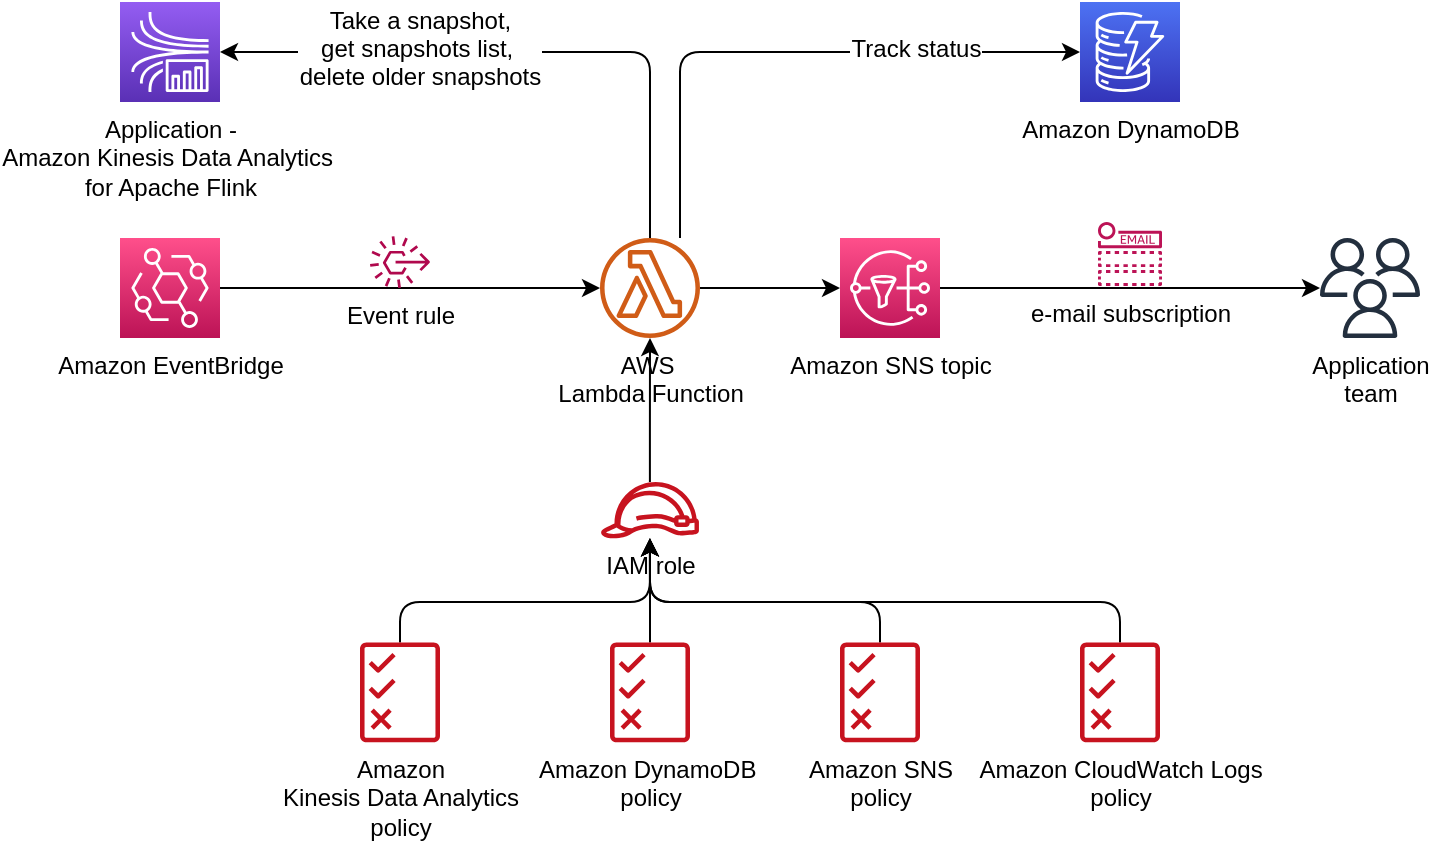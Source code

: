 <mxfile version="16.1.2" type="device" pages="2"><diagram id="m4XdVcac0G3clcdQx-uD" name="architecture"><mxGraphModel dx="1106" dy="832" grid="1" gridSize="10" guides="1" tooltips="1" connect="1" arrows="1" fold="1" page="1" pageScale="1" pageWidth="850" pageHeight="1100" math="0" shadow="0"><root><mxCell id="0"/><mxCell id="1" parent="0"/><mxCell id="t0OdAdPiHJrXI-z9unOB-5" style="edgeStyle=orthogonalEdgeStyle;rounded=1;orthogonalLoop=1;jettySize=auto;html=1;fontSize=12;fontColor=#000000;startArrow=classic;startFill=1;endArrow=none;endFill=0;" edge="1" parent="1" source="O7aHfixGQ-sFkkfZ2vFo-2" target="O7aHfixGQ-sFkkfZ2vFo-8"><mxGeometry relative="1" as="geometry"><Array as="points"><mxPoint x="345" y="500"/><mxPoint x="220" y="500"/></Array></mxGeometry></mxCell><mxCell id="t0OdAdPiHJrXI-z9unOB-6" style="edgeStyle=orthogonalEdgeStyle;rounded=1;orthogonalLoop=1;jettySize=auto;html=1;fontSize=12;fontColor=#000000;" edge="1" parent="1" source="O7aHfixGQ-sFkkfZ2vFo-2" target="O7aHfixGQ-sFkkfZ2vFo-16"><mxGeometry relative="1" as="geometry"/></mxCell><mxCell id="O7aHfixGQ-sFkkfZ2vFo-2" value="IAM role" style="outlineConnect=0;fontColor=#000000;gradientColor=none;fillColor=#C7131F;strokeColor=none;dashed=0;verticalLabelPosition=bottom;verticalAlign=top;align=center;html=1;fontSize=12;fontStyle=0;aspect=fixed;pointerEvents=1;shape=mxgraph.aws4.role;" parent="1" vertex="1"><mxGeometry x="320" y="440" width="50" height="28.18" as="geometry"/></mxCell><mxCell id="t0OdAdPiHJrXI-z9unOB-9" style="edgeStyle=orthogonalEdgeStyle;rounded=1;orthogonalLoop=1;jettySize=auto;html=1;fontSize=12;fontColor=#000000;" edge="1" parent="1" source="O7aHfixGQ-sFkkfZ2vFo-4" target="O7aHfixGQ-sFkkfZ2vFo-2"><mxGeometry relative="1" as="geometry"><Array as="points"><mxPoint x="460" y="500"/><mxPoint x="345" y="500"/></Array></mxGeometry></mxCell><mxCell id="O7aHfixGQ-sFkkfZ2vFo-4" value="Amazon SNS &lt;br&gt;policy" style="outlineConnect=0;fontColor=#000000;gradientColor=none;fillColor=#C7131F;strokeColor=none;dashed=0;verticalLabelPosition=bottom;verticalAlign=top;align=center;html=1;fontSize=12;fontStyle=0;aspect=fixed;pointerEvents=1;shape=mxgraph.aws4.permissions;" parent="1" vertex="1"><mxGeometry x="440" y="520" width="40" height="50.32" as="geometry"/></mxCell><mxCell id="t0OdAdPiHJrXI-z9unOB-8" style="edgeStyle=orthogonalEdgeStyle;rounded=1;orthogonalLoop=1;jettySize=auto;html=1;fontSize=12;fontColor=#000000;" edge="1" parent="1" source="O7aHfixGQ-sFkkfZ2vFo-6" target="O7aHfixGQ-sFkkfZ2vFo-2"><mxGeometry relative="1" as="geometry"/></mxCell><mxCell id="O7aHfixGQ-sFkkfZ2vFo-6" value="Amazon DynamoDB&amp;nbsp;&lt;br&gt;policy" style="outlineConnect=0;fontColor=#000000;gradientColor=none;fillColor=#C7131F;strokeColor=none;dashed=0;verticalLabelPosition=bottom;verticalAlign=top;align=center;html=1;fontSize=12;fontStyle=0;aspect=fixed;pointerEvents=1;shape=mxgraph.aws4.permissions;" parent="1" vertex="1"><mxGeometry x="325" y="520" width="40" height="50.32" as="geometry"/></mxCell><mxCell id="O7aHfixGQ-sFkkfZ2vFo-8" value="Amazon &lt;br&gt;Kinesis Data Analytics&lt;br&gt;policy" style="outlineConnect=0;fontColor=#000000;gradientColor=none;fillColor=#C7131F;strokeColor=none;dashed=0;verticalLabelPosition=bottom;verticalAlign=top;align=center;html=1;fontSize=12;fontStyle=0;aspect=fixed;pointerEvents=1;shape=mxgraph.aws4.permissions;" parent="1" vertex="1"><mxGeometry x="200" y="520" width="40" height="50.32" as="geometry"/></mxCell><mxCell id="O7aHfixGQ-sFkkfZ2vFo-9" value="Application - &lt;br&gt;Amazon Kinesis Data Analytics&amp;nbsp;&lt;br&gt;for Apache Flink" style="outlineConnect=0;fontColor=#000000;gradientColor=#945DF2;gradientDirection=north;fillColor=#5A30B5;strokeColor=#ffffff;dashed=0;verticalLabelPosition=bottom;verticalAlign=top;align=center;html=1;fontSize=12;fontStyle=0;aspect=fixed;shape=mxgraph.aws4.resourceIcon;resIcon=mxgraph.aws4.kinesis_data_analytics;" parent="1" vertex="1"><mxGeometry x="80" y="200" width="50" height="50" as="geometry"/></mxCell><mxCell id="O7aHfixGQ-sFkkfZ2vFo-11" style="edgeStyle=orthogonalEdgeStyle;rounded=1;orthogonalLoop=1;jettySize=auto;html=1;fontColor=#000000;" parent="1" source="O7aHfixGQ-sFkkfZ2vFo-16" target="O7aHfixGQ-sFkkfZ2vFo-9" edge="1"><mxGeometry relative="1" as="geometry"><Array as="points"><mxPoint x="345" y="225"/></Array></mxGeometry></mxCell><mxCell id="O7aHfixGQ-sFkkfZ2vFo-12" value="Take a snapshot, &#10;get snapshots list, &#10;delete older snapshots" style="text;resizable=0;points=[];align=center;verticalAlign=middle;labelBackgroundColor=#ffffff;fontColor=#000000;" parent="O7aHfixGQ-sFkkfZ2vFo-11" vertex="1" connectable="0"><mxGeometry x="0.351" y="-3" relative="1" as="geometry"><mxPoint as="offset"/></mxGeometry></mxCell><mxCell id="O7aHfixGQ-sFkkfZ2vFo-13" style="edgeStyle=orthogonalEdgeStyle;rounded=1;orthogonalLoop=1;jettySize=auto;html=1;fontColor=#000000;" parent="1" source="O7aHfixGQ-sFkkfZ2vFo-16" target="O7aHfixGQ-sFkkfZ2vFo-19" edge="1"><mxGeometry relative="1" as="geometry"><Array as="points"><mxPoint x="360" y="225"/></Array></mxGeometry></mxCell><mxCell id="O7aHfixGQ-sFkkfZ2vFo-14" value="&lt;span style=&quot;font-family: &amp;quot;helvetica&amp;quot; , &amp;quot;arial&amp;quot; , sans-serif ; font-size: 0px ; background-color: rgb(248 , 249 , 250)&quot;&gt;%3CmxGraphModel%3E%3Croot%3E%3CmxCell%20id%3D%220%22%2F%3E%3CmxCell%20id%3D%221%22%20parent%3D%220%22%2F%3E%3CmxCell%20id%3D%222%22%20value%3D%22Track%20the%20status%22%20style%3D%22text%3Bhtml%3D1%3Bresizable%3D0%3Bpoints%3D%5B%5D%3Balign%3Dcenter%3BverticalAlign%3Dmiddle%3BlabelBackgroundColor%3D%23ffffff%3BfontColor%3D%23000000%3B%22%20vertex%3D%221%22%20connectable%3D%220%22%20parent%3D%221%22%3E%3CmxGeometry%20x%3D%22400%22%20y%3D%22142%22%20as%3D%22geometry%22%3E%3CmxPoint%20as%3D%22offset%22%2F%3E%3C%2FmxGeometry%3E%3C%2FmxCell%3E%3C%2Froot%3E%3C%2FmxGraphModel%3ETrack&lt;/span&gt;" style="text;html=1;resizable=0;points=[];align=center;verticalAlign=middle;labelBackgroundColor=#ffffff;fontColor=#000000;" parent="O7aHfixGQ-sFkkfZ2vFo-13" vertex="1" connectable="0"><mxGeometry x="-0.259" y="-1" relative="1" as="geometry"><mxPoint as="offset"/></mxGeometry></mxCell><mxCell id="t0OdAdPiHJrXI-z9unOB-1" value="Track status" style="edgeLabel;align=center;verticalAlign=middle;resizable=0;points=[];fontSize=12;fontColor=#000000;" vertex="1" connectable="0" parent="O7aHfixGQ-sFkkfZ2vFo-13"><mxGeometry x="0.441" y="3" relative="1" as="geometry"><mxPoint as="offset"/></mxGeometry></mxCell><mxCell id="t0OdAdPiHJrXI-z9unOB-3" style="edgeStyle=orthogonalEdgeStyle;rounded=1;orthogonalLoop=1;jettySize=auto;html=1;fontSize=12;fontColor=#000000;" edge="1" parent="1" source="O7aHfixGQ-sFkkfZ2vFo-16" target="t0OdAdPiHJrXI-z9unOB-2"><mxGeometry relative="1" as="geometry"/></mxCell><mxCell id="O7aHfixGQ-sFkkfZ2vFo-16" value="AWS&amp;nbsp;&lt;br&gt;Lambda Function" style="outlineConnect=0;fontColor=#000000;gradientColor=none;fillColor=#D05C17;strokeColor=none;dashed=0;verticalLabelPosition=bottom;verticalAlign=top;align=center;html=1;fontSize=12;fontStyle=0;aspect=fixed;pointerEvents=1;shape=mxgraph.aws4.lambda_function;" parent="1" vertex="1"><mxGeometry x="320" y="318" width="50" height="50" as="geometry"/></mxCell><mxCell id="O7aHfixGQ-sFkkfZ2vFo-19" value="Amazon DynamoDB" style="outlineConnect=0;fontColor=#000000;gradientColor=#4D72F3;gradientDirection=north;fillColor=#3334B9;strokeColor=#ffffff;dashed=0;verticalLabelPosition=bottom;verticalAlign=top;align=center;html=1;fontSize=12;fontStyle=0;aspect=fixed;shape=mxgraph.aws4.resourceIcon;resIcon=mxgraph.aws4.dynamodb;" parent="1" vertex="1"><mxGeometry x="560" y="200" width="50" height="50" as="geometry"/></mxCell><mxCell id="O7aHfixGQ-sFkkfZ2vFo-20" value="Application&lt;br&gt;team" style="outlineConnect=0;fontColor=#000000;gradientColor=none;fillColor=#232F3E;strokeColor=none;dashed=0;verticalLabelPosition=bottom;verticalAlign=top;align=center;html=1;fontSize=12;fontStyle=0;aspect=fixed;pointerEvents=1;shape=mxgraph.aws4.users;" parent="1" vertex="1"><mxGeometry x="680" y="318" width="50" height="50" as="geometry"/></mxCell><mxCell id="O7aHfixGQ-sFkkfZ2vFo-22" value="e-mail subscription" style="outlineConnect=0;fontColor=#000000;gradientColor=none;fillColor=#BC1356;strokeColor=none;dashed=0;verticalLabelPosition=bottom;verticalAlign=top;align=center;html=1;fontSize=12;fontStyle=0;aspect=fixed;pointerEvents=1;shape=mxgraph.aws4.email_notification;" parent="1" vertex="1"><mxGeometry x="569" y="310" width="32" height="32" as="geometry"/></mxCell><mxCell id="t0OdAdPiHJrXI-z9unOB-10" style="edgeStyle=orthogonalEdgeStyle;rounded=1;orthogonalLoop=1;jettySize=auto;html=1;fontSize=12;fontColor=#000000;" edge="1" parent="1" source="O7aHfixGQ-sFkkfZ2vFo-24" target="O7aHfixGQ-sFkkfZ2vFo-2"><mxGeometry relative="1" as="geometry"><Array as="points"><mxPoint x="580" y="500"/><mxPoint x="345" y="500"/></Array></mxGeometry></mxCell><mxCell id="O7aHfixGQ-sFkkfZ2vFo-24" value="Amazon CloudWatch Logs&lt;br&gt;policy" style="outlineConnect=0;fontColor=#000000;gradientColor=none;fillColor=#C7131F;strokeColor=none;dashed=0;verticalLabelPosition=bottom;verticalAlign=top;align=center;html=1;fontSize=12;fontStyle=0;aspect=fixed;pointerEvents=1;shape=mxgraph.aws4.permissions;" parent="1" vertex="1"><mxGeometry x="560" y="520" width="40" height="50.32" as="geometry"/></mxCell><mxCell id="t0OdAdPiHJrXI-z9unOB-4" style="edgeStyle=orthogonalEdgeStyle;rounded=1;orthogonalLoop=1;jettySize=auto;html=1;fontSize=12;fontColor=#000000;" edge="1" parent="1" source="t0OdAdPiHJrXI-z9unOB-2" target="O7aHfixGQ-sFkkfZ2vFo-20"><mxGeometry relative="1" as="geometry"/></mxCell><mxCell id="t0OdAdPiHJrXI-z9unOB-2" value="Amazon SNS topic" style="sketch=0;points=[[0,0,0],[0.25,0,0],[0.5,0,0],[0.75,0,0],[1,0,0],[0,1,0],[0.25,1,0],[0.5,1,0],[0.75,1,0],[1,1,0],[0,0.25,0],[0,0.5,0],[0,0.75,0],[1,0.25,0],[1,0.5,0],[1,0.75,0]];outlineConnect=0;fontColor=#000000;gradientColor=#FF4F8B;gradientDirection=north;fillColor=#BC1356;strokeColor=#ffffff;dashed=0;verticalLabelPosition=bottom;verticalAlign=top;align=center;html=1;fontSize=12;fontStyle=0;aspect=fixed;shape=mxgraph.aws4.resourceIcon;resIcon=mxgraph.aws4.sns;" vertex="1" parent="1"><mxGeometry x="440" y="318" width="50" height="50" as="geometry"/></mxCell><mxCell id="t0OdAdPiHJrXI-z9unOB-12" style="edgeStyle=orthogonalEdgeStyle;rounded=1;orthogonalLoop=1;jettySize=auto;html=1;fontSize=12;fontColor=#000000;startArrow=none;startFill=0;endArrow=classic;endFill=1;" edge="1" parent="1" source="t0OdAdPiHJrXI-z9unOB-11" target="O7aHfixGQ-sFkkfZ2vFo-16"><mxGeometry relative="1" as="geometry"/></mxCell><mxCell id="t0OdAdPiHJrXI-z9unOB-11" value="Amazon EventBridge" style="sketch=0;points=[[0,0,0],[0.25,0,0],[0.5,0,0],[0.75,0,0],[1,0,0],[0,1,0],[0.25,1,0],[0.5,1,0],[0.75,1,0],[1,1,0],[0,0.25,0],[0,0.5,0],[0,0.75,0],[1,0.25,0],[1,0.5,0],[1,0.75,0]];outlineConnect=0;fontColor=#000000;gradientColor=#FF4F8B;gradientDirection=north;fillColor=#BC1356;strokeColor=#ffffff;dashed=0;verticalLabelPosition=bottom;verticalAlign=top;align=center;html=1;fontSize=12;fontStyle=0;aspect=fixed;shape=mxgraph.aws4.resourceIcon;resIcon=mxgraph.aws4.eventbridge;" vertex="1" parent="1"><mxGeometry x="80" y="318" width="50" height="50" as="geometry"/></mxCell><mxCell id="t0OdAdPiHJrXI-z9unOB-13" value="Event rule" style="sketch=0;outlineConnect=0;fontColor=#000000;gradientColor=none;fillColor=#B0084D;strokeColor=none;dashed=0;verticalLabelPosition=bottom;verticalAlign=top;align=center;html=1;fontSize=12;fontStyle=0;aspect=fixed;pointerEvents=1;shape=mxgraph.aws4.rule_3;" vertex="1" parent="1"><mxGeometry x="205" y="317" width="30" height="26.15" as="geometry"/></mxCell></root></mxGraphModel></diagram><diagram id="Ggq_jWWtYFd3i9L38Mn9" name="process_flow"><mxGraphModel dx="1956" dy="832" grid="1" gridSize="10" guides="1" tooltips="1" connect="1" arrows="1" fold="1" page="1" pageScale="1" pageWidth="850" pageHeight="1100" math="0" shadow="0"><root><mxCell id="HHvQvdb5tmy0rFpdZhnE-0"/><mxCell id="HHvQvdb5tmy0rFpdZhnE-1" parent="HHvQvdb5tmy0rFpdZhnE-0"/><mxCell id="HHvQvdb5tmy0rFpdZhnE-2" style="edgeStyle=orthogonalEdgeStyle;rounded=0;orthogonalLoop=1;jettySize=auto;html=1;fontColor=#000000;" parent="HHvQvdb5tmy0rFpdZhnE-1" source="HHvQvdb5tmy0rFpdZhnE-4" target="HHvQvdb5tmy0rFpdZhnE-6" edge="1"><mxGeometry relative="1" as="geometry"/></mxCell><mxCell id="HHvQvdb5tmy0rFpdZhnE-3" value="1" style="text;html=1;resizable=0;points=[];align=center;verticalAlign=middle;labelBackgroundColor=#ffffff;fontColor=#000000;" parent="HHvQvdb5tmy0rFpdZhnE-2" vertex="1" connectable="0"><mxGeometry x="-0.233" y="-1" relative="1" as="geometry"><mxPoint as="offset"/></mxGeometry></mxCell><mxCell id="HHvQvdb5tmy0rFpdZhnE-4" value="Start" style="ellipse;html=1;shape=startState;fillColor=#000000;strokeColor=#ff0000;fontColor=#000000;labelPosition=center;verticalLabelPosition=bottom;align=center;verticalAlign=top;" parent="HHvQvdb5tmy0rFpdZhnE-1" vertex="1"><mxGeometry x="-109" y="200" width="30" height="30" as="geometry"/></mxCell><mxCell id="HHvQvdb5tmy0rFpdZhnE-5" style="edgeStyle=orthogonalEdgeStyle;rounded=0;orthogonalLoop=1;jettySize=auto;html=1;entryX=0;entryY=0.5;entryDx=0;entryDy=0;fontColor=#000000;" parent="HHvQvdb5tmy0rFpdZhnE-1" source="HHvQvdb5tmy0rFpdZhnE-6" target="HHvQvdb5tmy0rFpdZhnE-11" edge="1"><mxGeometry relative="1" as="geometry"/></mxCell><mxCell id="HHvQvdb5tmy0rFpdZhnE-6" value="check application status" style="rounded=1;whiteSpace=wrap;html=1;fontColor=#000000;" parent="HHvQvdb5tmy0rFpdZhnE-1" vertex="1"><mxGeometry x="-20" y="185" width="100" height="60" as="geometry"/></mxCell><mxCell id="HHvQvdb5tmy0rFpdZhnE-7" style="edgeStyle=orthogonalEdgeStyle;rounded=0;orthogonalLoop=1;jettySize=auto;html=1;entryX=0;entryY=0.5;entryDx=0;entryDy=0;fontColor=#000000;" parent="HHvQvdb5tmy0rFpdZhnE-1" source="HHvQvdb5tmy0rFpdZhnE-11" target="HHvQvdb5tmy0rFpdZhnE-17" edge="1"><mxGeometry relative="1" as="geometry"/></mxCell><mxCell id="HHvQvdb5tmy0rFpdZhnE-8" value="Yes" style="text;html=1;resizable=0;points=[];align=center;verticalAlign=middle;labelBackgroundColor=#ffffff;fontColor=#000000;" parent="HHvQvdb5tmy0rFpdZhnE-7" vertex="1" connectable="0"><mxGeometry x="-0.156" y="1" relative="1" as="geometry"><mxPoint as="offset"/></mxGeometry></mxCell><mxCell id="HHvQvdb5tmy0rFpdZhnE-9" style="edgeStyle=orthogonalEdgeStyle;rounded=1;orthogonalLoop=1;jettySize=auto;html=1;entryX=0.5;entryY=1;entryDx=0;entryDy=0;fontColor=#000000;" parent="HHvQvdb5tmy0rFpdZhnE-1" source="HHvQvdb5tmy0rFpdZhnE-11" target="HHvQvdb5tmy0rFpdZhnE-15" edge="1"><mxGeometry relative="1" as="geometry"><Array as="points"><mxPoint x="153" y="280"/><mxPoint x="851" y="280"/></Array></mxGeometry></mxCell><mxCell id="HHvQvdb5tmy0rFpdZhnE-10" value="No" style="text;html=1;resizable=0;points=[];align=center;verticalAlign=middle;labelBackgroundColor=#ffffff;fontColor=#000000;" parent="HHvQvdb5tmy0rFpdZhnE-9" vertex="1" connectable="0"><mxGeometry x="-0.796" y="2" relative="1" as="geometry"><mxPoint as="offset"/></mxGeometry></mxCell><mxCell id="HHvQvdb5tmy0rFpdZhnE-11" value="running" style="rhombus;whiteSpace=wrap;html=1;fontColor=#000000;" parent="HHvQvdb5tmy0rFpdZhnE-1" vertex="1"><mxGeometry x="107" y="175" width="91" height="80" as="geometry"/></mxCell><mxCell id="HHvQvdb5tmy0rFpdZhnE-12" value="" style="edgeStyle=orthogonalEdgeStyle;rounded=0;orthogonalLoop=1;jettySize=auto;html=1;fontColor=#000000;" parent="HHvQvdb5tmy0rFpdZhnE-1" source="HHvQvdb5tmy0rFpdZhnE-13" target="HHvQvdb5tmy0rFpdZhnE-15" edge="1"><mxGeometry relative="1" as="geometry"/></mxCell><mxCell id="HHvQvdb5tmy0rFpdZhnE-13" value="insert details to DynamoDB" style="rounded=1;whiteSpace=wrap;html=1;fontColor=#000000;" parent="HHvQvdb5tmy0rFpdZhnE-1" vertex="1"><mxGeometry x="670" y="185" width="90" height="60" as="geometry"/></mxCell><mxCell id="HHvQvdb5tmy0rFpdZhnE-14" style="edgeStyle=orthogonalEdgeStyle;rounded=0;orthogonalLoop=1;jettySize=auto;html=1;fontColor=#000000;" parent="HHvQvdb5tmy0rFpdZhnE-1" source="HHvQvdb5tmy0rFpdZhnE-15" target="HHvQvdb5tmy0rFpdZhnE-20" edge="1"><mxGeometry relative="1" as="geometry"/></mxCell><mxCell id="HHvQvdb5tmy0rFpdZhnE-15" value="send a message to SNS topic" style="rounded=1;whiteSpace=wrap;html=1;fontColor=#000000;" parent="HHvQvdb5tmy0rFpdZhnE-1" vertex="1"><mxGeometry x="800" y="185" width="101" height="60" as="geometry"/></mxCell><mxCell id="HHvQvdb5tmy0rFpdZhnE-16" style="edgeStyle=orthogonalEdgeStyle;rounded=0;orthogonalLoop=1;jettySize=auto;html=1;fontColor=#000000;" parent="HHvQvdb5tmy0rFpdZhnE-1" source="HHvQvdb5tmy0rFpdZhnE-17" target="HHvQvdb5tmy0rFpdZhnE-22" edge="1"><mxGeometry relative="1" as="geometry"/></mxCell><mxCell id="HHvQvdb5tmy0rFpdZhnE-17" value="create application snapshot" style="rounded=1;whiteSpace=wrap;html=1;fontColor=#000000;" parent="HHvQvdb5tmy0rFpdZhnE-1" vertex="1"><mxGeometry x="240" y="185" width="103" height="60" as="geometry"/></mxCell><mxCell id="HHvQvdb5tmy0rFpdZhnE-18" style="edgeStyle=orthogonalEdgeStyle;rounded=0;orthogonalLoop=1;jettySize=auto;html=1;fontColor=#000000;" parent="HHvQvdb5tmy0rFpdZhnE-1" source="HHvQvdb5tmy0rFpdZhnE-19" target="HHvQvdb5tmy0rFpdZhnE-13" edge="1"><mxGeometry relative="1" as="geometry"/></mxCell><mxCell id="HHvQvdb5tmy0rFpdZhnE-19" value="delete snapshots&amp;nbsp;&lt;br&gt;older than most X recent" style="rounded=1;whiteSpace=wrap;html=1;fontColor=#000000;" parent="HHvQvdb5tmy0rFpdZhnE-1" vertex="1"><mxGeometry x="520" y="185" width="100" height="60" as="geometry"/></mxCell><mxCell id="HHvQvdb5tmy0rFpdZhnE-20" value="End" style="ellipse;html=1;shape=endState;fillColor=#000000;strokeColor=#ff0000;fontColor=#000000;labelPosition=center;verticalLabelPosition=bottom;align=center;verticalAlign=top;" parent="HHvQvdb5tmy0rFpdZhnE-1" vertex="1"><mxGeometry x="931" y="200" width="30" height="30" as="geometry"/></mxCell><mxCell id="HHvQvdb5tmy0rFpdZhnE-21" style="edgeStyle=orthogonalEdgeStyle;rounded=0;orthogonalLoop=1;jettySize=auto;html=1;fontColor=#000000;" parent="HHvQvdb5tmy0rFpdZhnE-1" source="HHvQvdb5tmy0rFpdZhnE-22" target="HHvQvdb5tmy0rFpdZhnE-19" edge="1"><mxGeometry relative="1" as="geometry"/></mxCell><mxCell id="HHvQvdb5tmy0rFpdZhnE-22" value="get application snapshots" style="rounded=1;whiteSpace=wrap;html=1;fontColor=#000000;" parent="HHvQvdb5tmy0rFpdZhnE-1" vertex="1"><mxGeometry x="374" y="185" width="108" height="60" as="geometry"/></mxCell></root></mxGraphModel></diagram></mxfile>